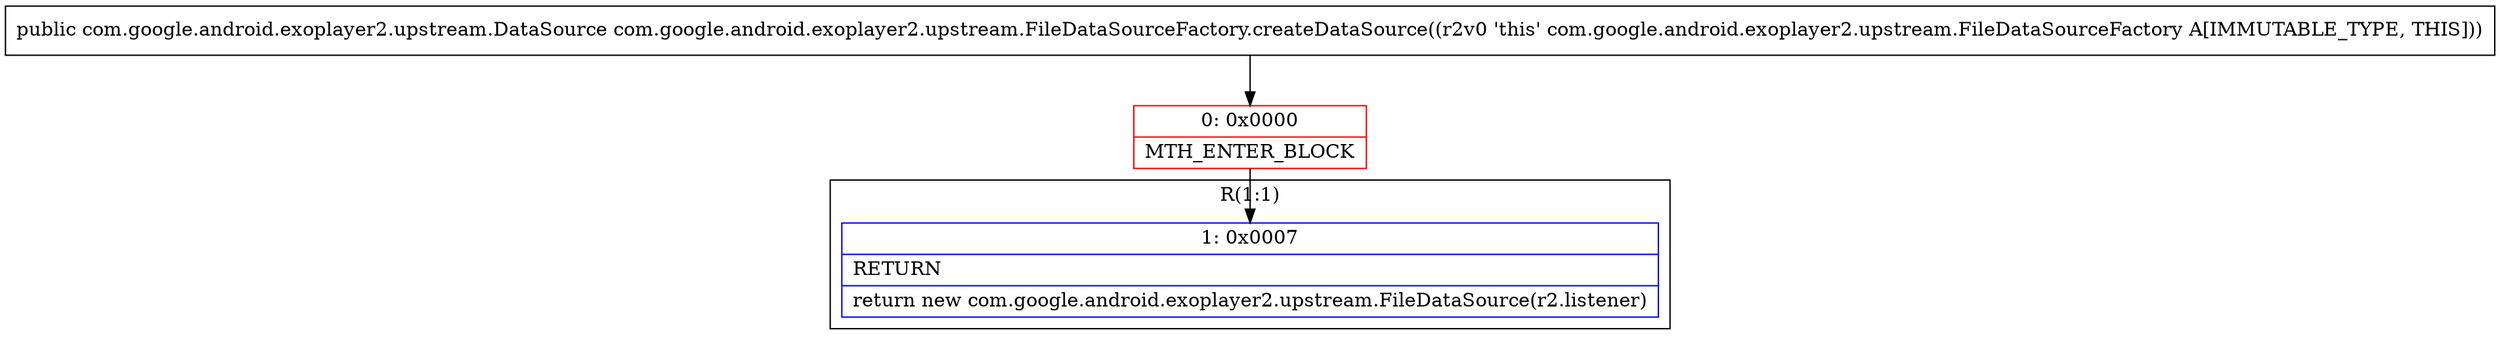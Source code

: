 digraph "CFG forcom.google.android.exoplayer2.upstream.FileDataSourceFactory.createDataSource()Lcom\/google\/android\/exoplayer2\/upstream\/DataSource;" {
subgraph cluster_Region_893384154 {
label = "R(1:1)";
node [shape=record,color=blue];
Node_1 [shape=record,label="{1\:\ 0x0007|RETURN\l|return new com.google.android.exoplayer2.upstream.FileDataSource(r2.listener)\l}"];
}
Node_0 [shape=record,color=red,label="{0\:\ 0x0000|MTH_ENTER_BLOCK\l}"];
MethodNode[shape=record,label="{public com.google.android.exoplayer2.upstream.DataSource com.google.android.exoplayer2.upstream.FileDataSourceFactory.createDataSource((r2v0 'this' com.google.android.exoplayer2.upstream.FileDataSourceFactory A[IMMUTABLE_TYPE, THIS])) }"];
MethodNode -> Node_0;
Node_0 -> Node_1;
}

